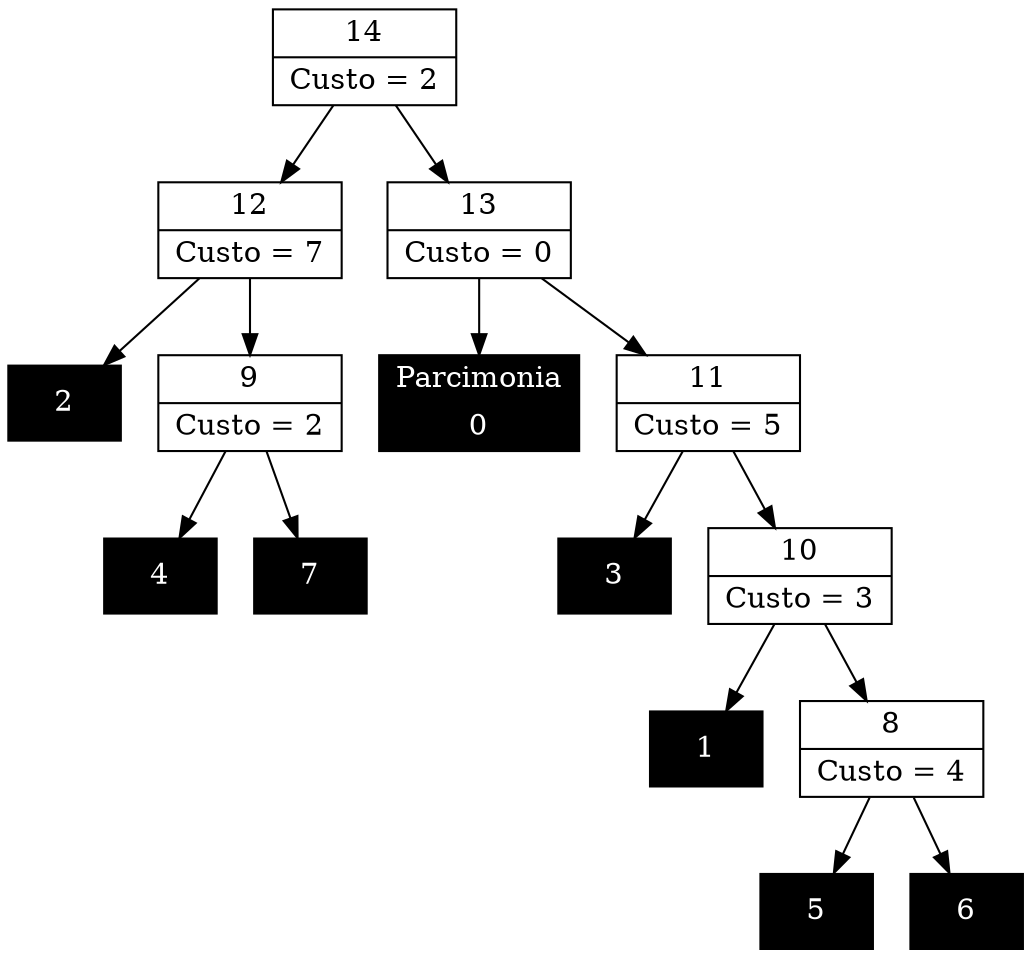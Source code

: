 Digraph G {
0 [shape="record", label="{0}",style=filled, color=black, fontcolor=white,fontsize=14, height=0.5]
1 [shape="record", label="{1}",style=filled, color=black, fontcolor=white,fontsize=14, height=0.5]
2 [shape="record", label="{2}",style=filled, color=black, fontcolor=white,fontsize=14, height=0.5]
3 [shape="record", label="{3}",style=filled, color=black, fontcolor=white,fontsize=14, height=0.5]
4 [shape="record", label="{4}",style=filled, color=black, fontcolor=white,fontsize=14, height=0.5]
5 [shape="record", label="{5}",style=filled, color=black, fontcolor=white,fontsize=14, height=0.5]
6 [shape="record", label="{6}",style=filled, color=black, fontcolor=white,fontsize=14, height=0.5]
7 [shape="record", label="{7}",style=filled, color=black, fontcolor=white,fontsize=14, height=0.5]
8 [shape="record", label="{8|Custo = 4}"]
9 [shape="record", label="{9|Custo = 2}"]
10 [shape="record", label="{10|Custo = 3}"]
11 [shape="record", label="{11|Custo = 5}"]
12 [shape="record", label="{12|Custo = 7}"]
13 [shape="record", label="{13|Custo = 0}"]
14 [shape="record", label="{14|Custo = 2}"]

8->6
8->5
9->7
9->4
10->8
10->1
11->10
11->3
12->9
12->2
13->11
13->0
14->13
14->12

0 [shape="record", label="{Parcimonia|0}"]
}